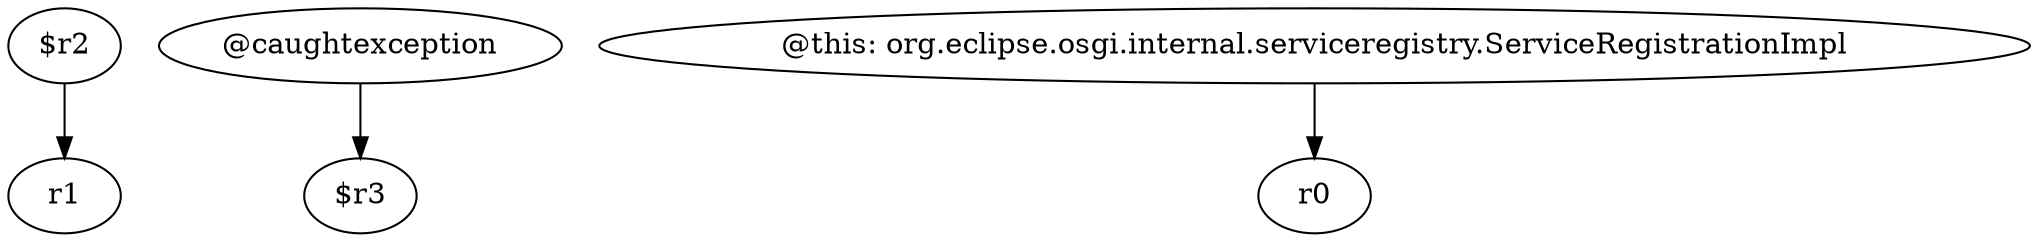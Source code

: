 digraph g {
0[label="$r2"]
1[label="r1"]
0->1[label=""]
2[label="@caughtexception"]
3[label="$r3"]
2->3[label=""]
4[label="@this: org.eclipse.osgi.internal.serviceregistry.ServiceRegistrationImpl"]
5[label="r0"]
4->5[label=""]
}